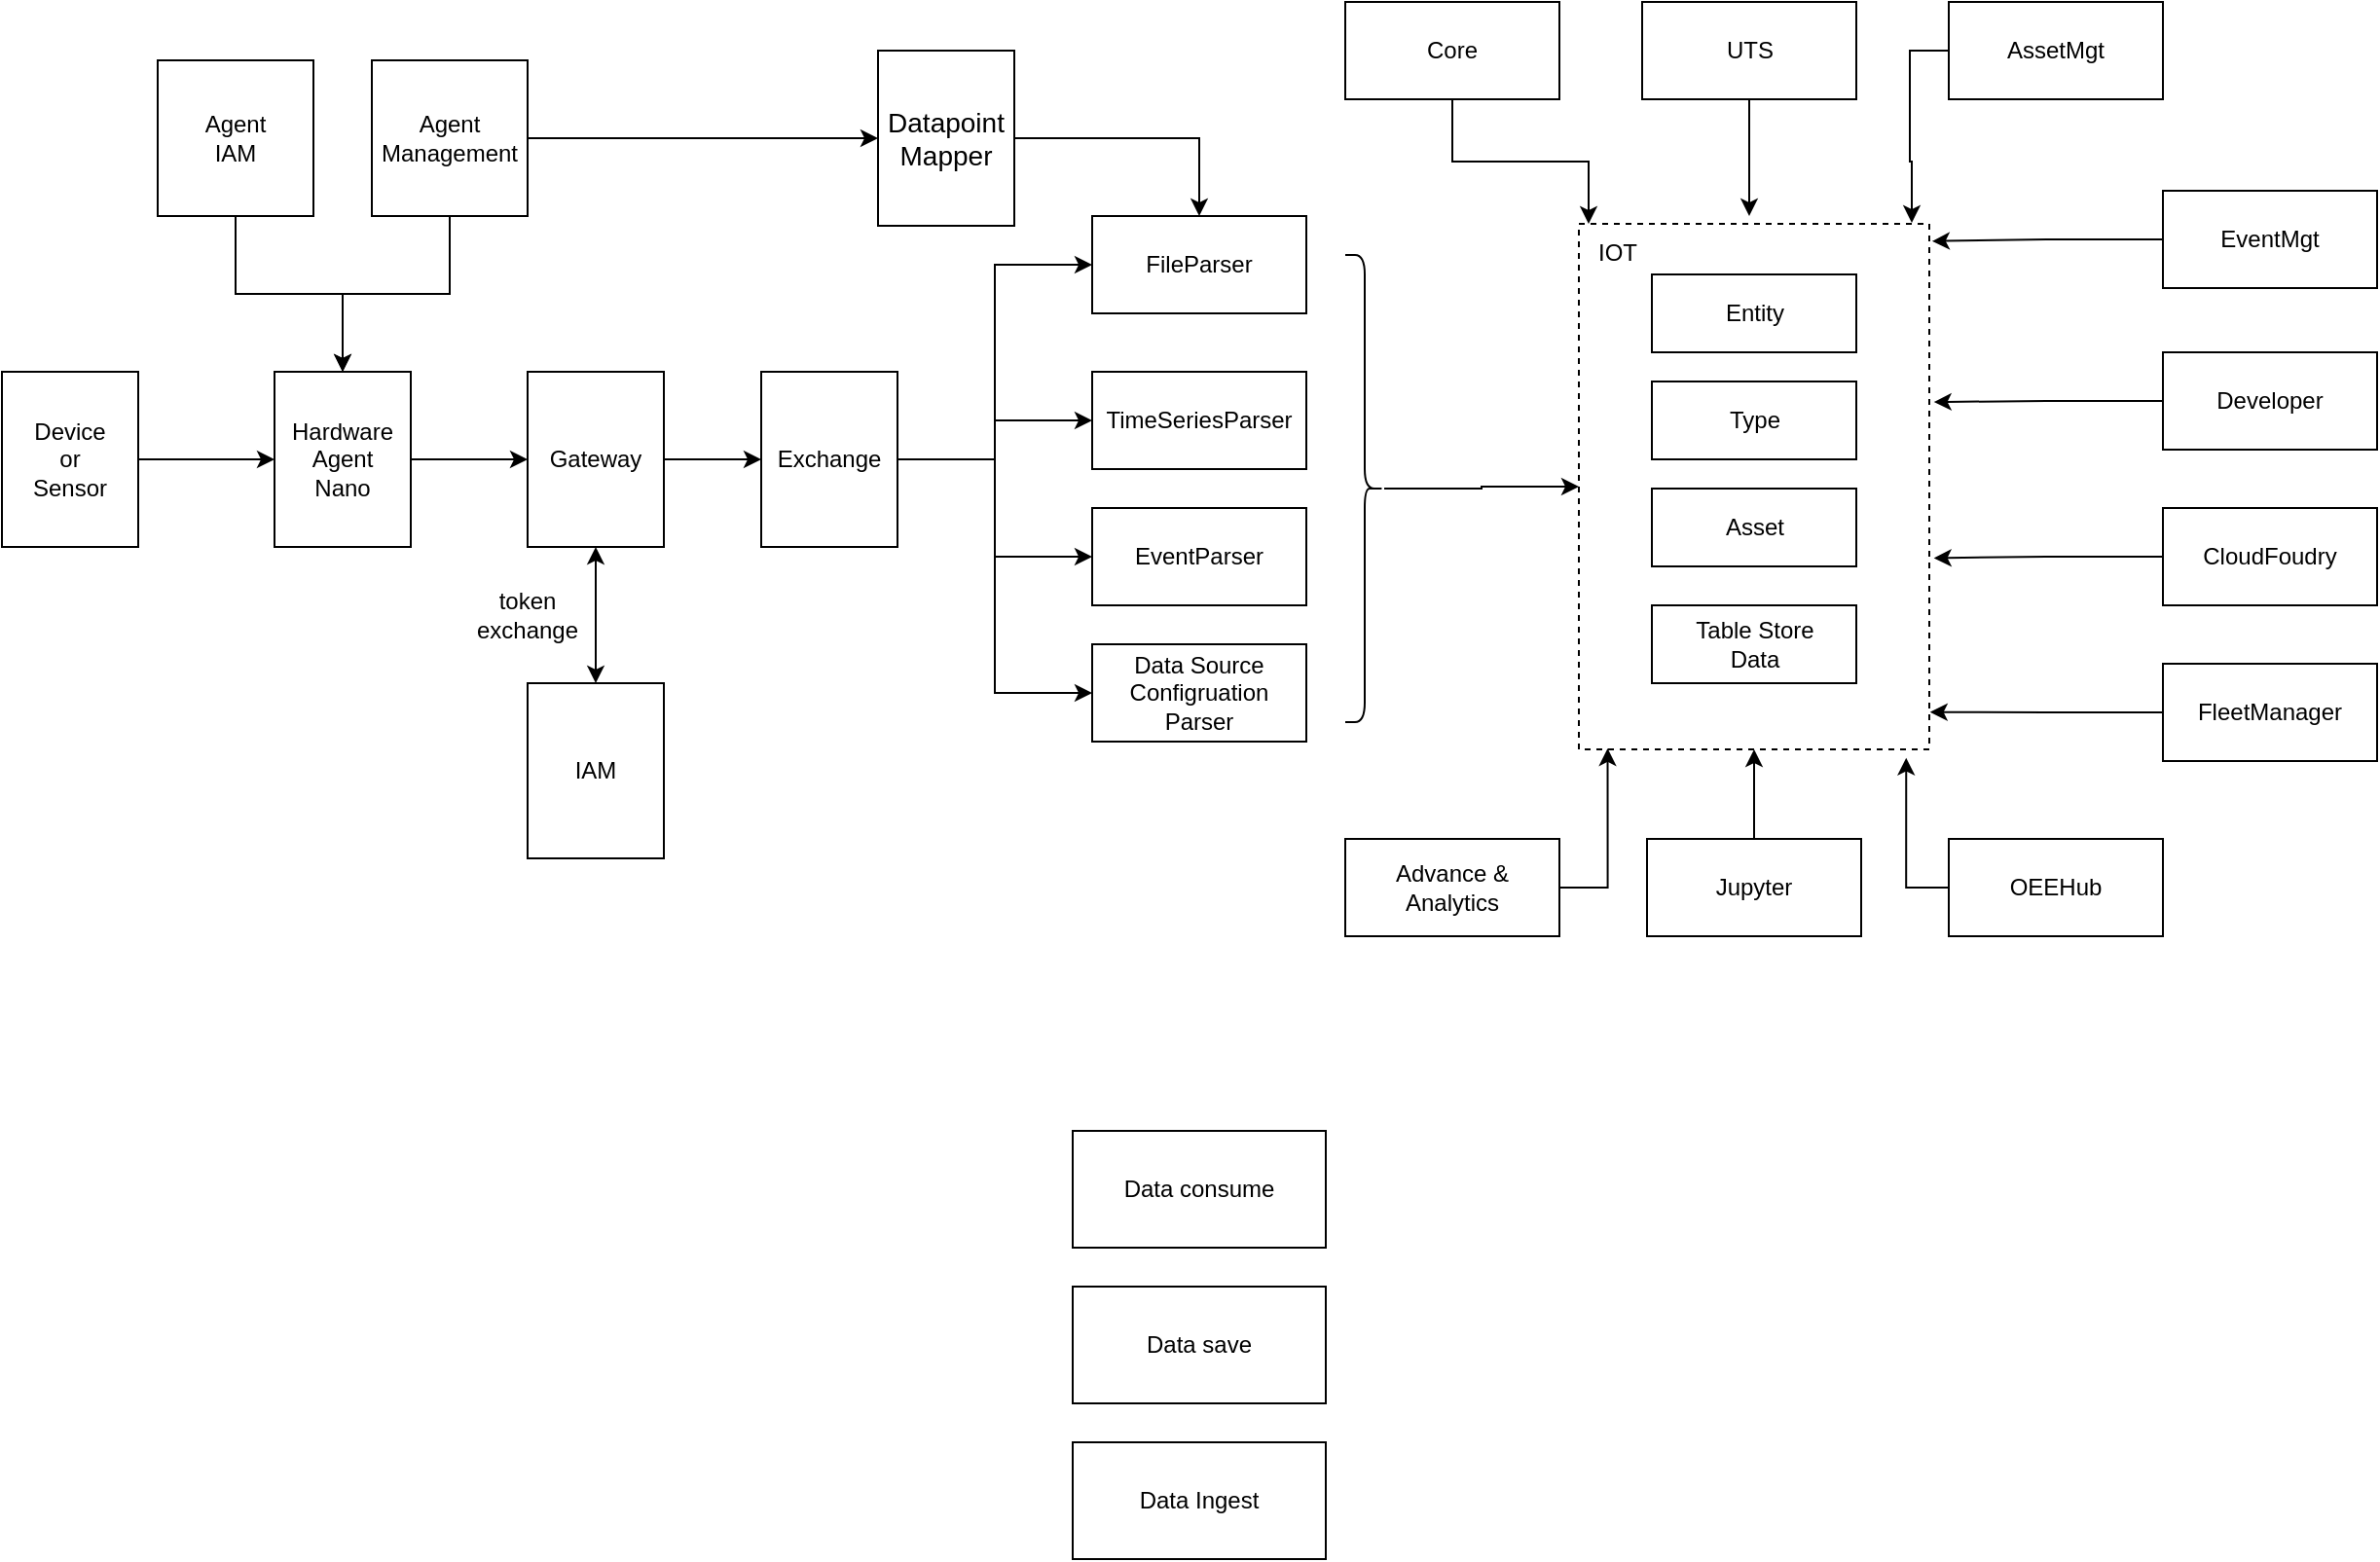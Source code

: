 <mxfile version="20.8.22" type="github"><diagram name="Page-1" id="Gea0iCd4BmjyHOqQIzp8"><mxGraphModel dx="1235" dy="568" grid="1" gridSize="10" guides="1" tooltips="1" connect="1" arrows="1" fold="1" page="1" pageScale="1" pageWidth="827" pageHeight="1169" math="0" shadow="0"><root><mxCell id="0"/><mxCell id="1" parent="0"/><mxCell id="7LKU8TGoPf8nIpHQMbau-7" value="" style="edgeStyle=orthogonalEdgeStyle;rounded=0;orthogonalLoop=1;jettySize=auto;html=1;" edge="1" parent="1" source="7LKU8TGoPf8nIpHQMbau-1" target="7LKU8TGoPf8nIpHQMbau-2"><mxGeometry relative="1" as="geometry"/></mxCell><mxCell id="7LKU8TGoPf8nIpHQMbau-1" value="Device&lt;br&gt;or&lt;br&gt;Sensor" style="rounded=0;whiteSpace=wrap;html=1;" vertex="1" parent="1"><mxGeometry x="40" y="230" width="70" height="90" as="geometry"/></mxCell><mxCell id="7LKU8TGoPf8nIpHQMbau-9" value="" style="edgeStyle=orthogonalEdgeStyle;rounded=0;orthogonalLoop=1;jettySize=auto;html=1;" edge="1" parent="1" source="7LKU8TGoPf8nIpHQMbau-2" target="7LKU8TGoPf8nIpHQMbau-8"><mxGeometry relative="1" as="geometry"/></mxCell><mxCell id="7LKU8TGoPf8nIpHQMbau-2" value="Hardware&lt;br&gt;Agent&lt;br&gt;Nano" style="rounded=0;whiteSpace=wrap;html=1;" vertex="1" parent="1"><mxGeometry x="180" y="230" width="70" height="90" as="geometry"/></mxCell><mxCell id="7LKU8TGoPf8nIpHQMbau-5" style="edgeStyle=orthogonalEdgeStyle;rounded=0;orthogonalLoop=1;jettySize=auto;html=1;entryX=0.5;entryY=0;entryDx=0;entryDy=0;" edge="1" parent="1" source="7LKU8TGoPf8nIpHQMbau-3" target="7LKU8TGoPf8nIpHQMbau-2"><mxGeometry relative="1" as="geometry"/></mxCell><mxCell id="7LKU8TGoPf8nIpHQMbau-23" value="" style="edgeStyle=orthogonalEdgeStyle;rounded=0;orthogonalLoop=1;jettySize=auto;html=1;" edge="1" parent="1" source="7LKU8TGoPf8nIpHQMbau-3"><mxGeometry relative="1" as="geometry"><mxPoint x="490" y="110" as="targetPoint"/></mxGeometry></mxCell><mxCell id="7LKU8TGoPf8nIpHQMbau-3" value="Agent&lt;br&gt;Management" style="rounded=0;whiteSpace=wrap;html=1;" vertex="1" parent="1"><mxGeometry x="230" y="70" width="80" height="80" as="geometry"/></mxCell><mxCell id="7LKU8TGoPf8nIpHQMbau-6" value="" style="edgeStyle=orthogonalEdgeStyle;rounded=0;orthogonalLoop=1;jettySize=auto;html=1;" edge="1" parent="1" source="7LKU8TGoPf8nIpHQMbau-4" target="7LKU8TGoPf8nIpHQMbau-2"><mxGeometry relative="1" as="geometry"/></mxCell><mxCell id="7LKU8TGoPf8nIpHQMbau-4" value="Agent&lt;br&gt;IAM" style="rounded=0;whiteSpace=wrap;html=1;" vertex="1" parent="1"><mxGeometry x="120" y="70" width="80" height="80" as="geometry"/></mxCell><mxCell id="7LKU8TGoPf8nIpHQMbau-16" value="" style="edgeStyle=orthogonalEdgeStyle;rounded=0;orthogonalLoop=1;jettySize=auto;html=1;" edge="1" parent="1" source="7LKU8TGoPf8nIpHQMbau-8" target="7LKU8TGoPf8nIpHQMbau-15"><mxGeometry relative="1" as="geometry"/></mxCell><mxCell id="7LKU8TGoPf8nIpHQMbau-8" value="Gateway&lt;br&gt;" style="rounded=0;whiteSpace=wrap;html=1;" vertex="1" parent="1"><mxGeometry x="310" y="230" width="70" height="90" as="geometry"/></mxCell><mxCell id="7LKU8TGoPf8nIpHQMbau-10" value="token exchange" style="text;html=1;strokeColor=none;fillColor=none;align=center;verticalAlign=middle;whiteSpace=wrap;rounded=0;" vertex="1" parent="1"><mxGeometry x="280" y="340" width="60" height="30" as="geometry"/></mxCell><mxCell id="7LKU8TGoPf8nIpHQMbau-12" value="IAM" style="rounded=0;whiteSpace=wrap;html=1;" vertex="1" parent="1"><mxGeometry x="310" y="390" width="70" height="90" as="geometry"/></mxCell><mxCell id="7LKU8TGoPf8nIpHQMbau-14" value="" style="endArrow=classic;startArrow=classic;html=1;rounded=0;entryX=0.5;entryY=1;entryDx=0;entryDy=0;exitX=0.5;exitY=0;exitDx=0;exitDy=0;" edge="1" parent="1" source="7LKU8TGoPf8nIpHQMbau-12" target="7LKU8TGoPf8nIpHQMbau-8"><mxGeometry width="50" height="50" relative="1" as="geometry"><mxPoint x="410" y="370" as="sourcePoint"/><mxPoint x="460" y="320" as="targetPoint"/></mxGeometry></mxCell><mxCell id="7LKU8TGoPf8nIpHQMbau-25" value="" style="edgeStyle=orthogonalEdgeStyle;rounded=0;orthogonalLoop=1;jettySize=auto;html=1;" edge="1" parent="1" source="7LKU8TGoPf8nIpHQMbau-15" target="7LKU8TGoPf8nIpHQMbau-19"><mxGeometry relative="1" as="geometry"/></mxCell><mxCell id="7LKU8TGoPf8nIpHQMbau-26" style="edgeStyle=orthogonalEdgeStyle;rounded=0;orthogonalLoop=1;jettySize=auto;html=1;entryX=0;entryY=0.5;entryDx=0;entryDy=0;" edge="1" parent="1" source="7LKU8TGoPf8nIpHQMbau-15" target="7LKU8TGoPf8nIpHQMbau-18"><mxGeometry relative="1" as="geometry"/></mxCell><mxCell id="7LKU8TGoPf8nIpHQMbau-27" style="edgeStyle=orthogonalEdgeStyle;rounded=0;orthogonalLoop=1;jettySize=auto;html=1;entryX=0;entryY=0.5;entryDx=0;entryDy=0;" edge="1" parent="1" source="7LKU8TGoPf8nIpHQMbau-15" target="7LKU8TGoPf8nIpHQMbau-17"><mxGeometry relative="1" as="geometry"/></mxCell><mxCell id="7LKU8TGoPf8nIpHQMbau-28" style="edgeStyle=orthogonalEdgeStyle;rounded=0;orthogonalLoop=1;jettySize=auto;html=1;entryX=0;entryY=0.5;entryDx=0;entryDy=0;" edge="1" parent="1" source="7LKU8TGoPf8nIpHQMbau-15" target="7LKU8TGoPf8nIpHQMbau-20"><mxGeometry relative="1" as="geometry"/></mxCell><mxCell id="7LKU8TGoPf8nIpHQMbau-15" value="Exchange" style="rounded=0;whiteSpace=wrap;html=1;" vertex="1" parent="1"><mxGeometry x="430" y="230" width="70" height="90" as="geometry"/></mxCell><mxCell id="7LKU8TGoPf8nIpHQMbau-17" value="FileParser" style="rounded=0;whiteSpace=wrap;html=1;" vertex="1" parent="1"><mxGeometry x="600" y="150" width="110" height="50" as="geometry"/></mxCell><mxCell id="7LKU8TGoPf8nIpHQMbau-18" value="TimeSeriesParser" style="rounded=0;whiteSpace=wrap;html=1;" vertex="1" parent="1"><mxGeometry x="600" y="230" width="110" height="50" as="geometry"/></mxCell><mxCell id="7LKU8TGoPf8nIpHQMbau-19" value="EventParser" style="rounded=0;whiteSpace=wrap;html=1;" vertex="1" parent="1"><mxGeometry x="600" y="300" width="110" height="50" as="geometry"/></mxCell><mxCell id="7LKU8TGoPf8nIpHQMbau-20" value="Data Source&lt;br&gt;Configruation&lt;br&gt;Parser" style="rounded=0;whiteSpace=wrap;html=1;" vertex="1" parent="1"><mxGeometry x="600" y="370" width="110" height="50" as="geometry"/></mxCell><mxCell id="7LKU8TGoPf8nIpHQMbau-24" style="edgeStyle=orthogonalEdgeStyle;rounded=0;orthogonalLoop=1;jettySize=auto;html=1;entryX=0.5;entryY=0;entryDx=0;entryDy=0;" edge="1" parent="1" source="7LKU8TGoPf8nIpHQMbau-21" target="7LKU8TGoPf8nIpHQMbau-17"><mxGeometry relative="1" as="geometry"/></mxCell><mxCell id="7LKU8TGoPf8nIpHQMbau-21" value="&lt;font style=&quot;font-size: 14px;&quot;&gt;Datapoint&lt;br&gt;Mapper&lt;/font&gt;" style="rounded=0;whiteSpace=wrap;html=1;" vertex="1" parent="1"><mxGeometry x="490" y="65" width="70" height="90" as="geometry"/></mxCell><mxCell id="7LKU8TGoPf8nIpHQMbau-37" value="" style="edgeStyle=orthogonalEdgeStyle;rounded=0;orthogonalLoop=1;jettySize=auto;html=1;" edge="1" parent="1" source="7LKU8TGoPf8nIpHQMbau-29" target="7LKU8TGoPf8nIpHQMbau-31"><mxGeometry relative="1" as="geometry"/></mxCell><mxCell id="7LKU8TGoPf8nIpHQMbau-29" value="" style="shape=curlyBracket;whiteSpace=wrap;html=1;rounded=1;flipH=1;labelPosition=right;verticalLabelPosition=middle;align=left;verticalAlign=middle;size=0.5;" vertex="1" parent="1"><mxGeometry x="730" y="170" width="20" height="240" as="geometry"/></mxCell><mxCell id="7LKU8TGoPf8nIpHQMbau-31" value="" style="rounded=0;whiteSpace=wrap;html=1;dashed=1;" vertex="1" parent="1"><mxGeometry x="850" y="154" width="180" height="270" as="geometry"/></mxCell><mxCell id="7LKU8TGoPf8nIpHQMbau-32" value="Entity" style="rounded=0;whiteSpace=wrap;html=1;" vertex="1" parent="1"><mxGeometry x="887.5" y="180" width="105" height="40" as="geometry"/></mxCell><mxCell id="7LKU8TGoPf8nIpHQMbau-34" value="Type" style="rounded=0;whiteSpace=wrap;html=1;" vertex="1" parent="1"><mxGeometry x="887.5" y="235" width="105" height="40" as="geometry"/></mxCell><mxCell id="7LKU8TGoPf8nIpHQMbau-35" value="Asset" style="rounded=0;whiteSpace=wrap;html=1;" vertex="1" parent="1"><mxGeometry x="887.5" y="290" width="105" height="40" as="geometry"/></mxCell><mxCell id="7LKU8TGoPf8nIpHQMbau-36" value="Table Store&lt;br&gt;Data" style="rounded=0;whiteSpace=wrap;html=1;" vertex="1" parent="1"><mxGeometry x="887.5" y="350" width="105" height="40" as="geometry"/></mxCell><mxCell id="7LKU8TGoPf8nIpHQMbau-39" value="IOT" style="text;html=1;strokeColor=none;fillColor=none;align=center;verticalAlign=middle;whiteSpace=wrap;rounded=0;" vertex="1" parent="1"><mxGeometry x="840" y="154" width="60" height="30" as="geometry"/></mxCell><mxCell id="7LKU8TGoPf8nIpHQMbau-56" style="edgeStyle=orthogonalEdgeStyle;rounded=0;orthogonalLoop=1;jettySize=auto;html=1;entryX=0.25;entryY=0;entryDx=0;entryDy=0;fontSize=14;" edge="1" parent="1" source="7LKU8TGoPf8nIpHQMbau-40" target="7LKU8TGoPf8nIpHQMbau-39"><mxGeometry relative="1" as="geometry"/></mxCell><mxCell id="7LKU8TGoPf8nIpHQMbau-40" value="Core" style="rounded=0;whiteSpace=wrap;html=1;" vertex="1" parent="1"><mxGeometry x="730" y="40" width="110" height="50" as="geometry"/></mxCell><mxCell id="7LKU8TGoPf8nIpHQMbau-59" style="edgeStyle=orthogonalEdgeStyle;rounded=0;orthogonalLoop=1;jettySize=auto;html=1;fontSize=14;" edge="1" parent="1" source="7LKU8TGoPf8nIpHQMbau-41"><mxGeometry relative="1" as="geometry"><mxPoint x="937.5" y="150" as="targetPoint"/></mxGeometry></mxCell><mxCell id="7LKU8TGoPf8nIpHQMbau-41" value="UTS" style="rounded=0;whiteSpace=wrap;html=1;" vertex="1" parent="1"><mxGeometry x="882.5" y="40" width="110" height="50" as="geometry"/></mxCell><mxCell id="7LKU8TGoPf8nIpHQMbau-60" style="edgeStyle=orthogonalEdgeStyle;rounded=0;orthogonalLoop=1;jettySize=auto;html=1;entryX=0.95;entryY=-0.002;entryDx=0;entryDy=0;entryPerimeter=0;fontSize=14;" edge="1" parent="1" source="7LKU8TGoPf8nIpHQMbau-42" target="7LKU8TGoPf8nIpHQMbau-31"><mxGeometry relative="1" as="geometry"/></mxCell><mxCell id="7LKU8TGoPf8nIpHQMbau-42" value="AssetMgt" style="rounded=0;whiteSpace=wrap;html=1;" vertex="1" parent="1"><mxGeometry x="1040" y="40" width="110" height="50" as="geometry"/></mxCell><mxCell id="7LKU8TGoPf8nIpHQMbau-62" style="edgeStyle=orthogonalEdgeStyle;rounded=0;orthogonalLoop=1;jettySize=auto;html=1;entryX=1.008;entryY=0.033;entryDx=0;entryDy=0;entryPerimeter=0;fontSize=14;" edge="1" parent="1" source="7LKU8TGoPf8nIpHQMbau-43" target="7LKU8TGoPf8nIpHQMbau-31"><mxGeometry relative="1" as="geometry"/></mxCell><mxCell id="7LKU8TGoPf8nIpHQMbau-43" value="EventMgt" style="rounded=0;whiteSpace=wrap;html=1;" vertex="1" parent="1"><mxGeometry x="1150" y="137" width="110" height="50" as="geometry"/></mxCell><mxCell id="7LKU8TGoPf8nIpHQMbau-63" style="edgeStyle=orthogonalEdgeStyle;rounded=0;orthogonalLoop=1;jettySize=auto;html=1;entryX=1.013;entryY=0.339;entryDx=0;entryDy=0;entryPerimeter=0;fontSize=14;" edge="1" parent="1" source="7LKU8TGoPf8nIpHQMbau-44" target="7LKU8TGoPf8nIpHQMbau-31"><mxGeometry relative="1" as="geometry"/></mxCell><mxCell id="7LKU8TGoPf8nIpHQMbau-44" value="Developer" style="rounded=0;whiteSpace=wrap;html=1;" vertex="1" parent="1"><mxGeometry x="1150" y="220" width="110" height="50" as="geometry"/></mxCell><mxCell id="7LKU8TGoPf8nIpHQMbau-64" style="edgeStyle=orthogonalEdgeStyle;rounded=0;orthogonalLoop=1;jettySize=auto;html=1;entryX=1.013;entryY=0.636;entryDx=0;entryDy=0;entryPerimeter=0;fontSize=14;" edge="1" parent="1" source="7LKU8TGoPf8nIpHQMbau-45" target="7LKU8TGoPf8nIpHQMbau-31"><mxGeometry relative="1" as="geometry"/></mxCell><mxCell id="7LKU8TGoPf8nIpHQMbau-45" value="CloudFoudry" style="rounded=0;whiteSpace=wrap;html=1;" vertex="1" parent="1"><mxGeometry x="1150" y="300" width="110" height="50" as="geometry"/></mxCell><mxCell id="7LKU8TGoPf8nIpHQMbau-65" style="edgeStyle=orthogonalEdgeStyle;rounded=0;orthogonalLoop=1;jettySize=auto;html=1;entryX=1.002;entryY=0.929;entryDx=0;entryDy=0;entryPerimeter=0;fontSize=14;" edge="1" parent="1" source="7LKU8TGoPf8nIpHQMbau-46" target="7LKU8TGoPf8nIpHQMbau-31"><mxGeometry relative="1" as="geometry"/></mxCell><mxCell id="7LKU8TGoPf8nIpHQMbau-46" value="FleetManager" style="rounded=0;whiteSpace=wrap;html=1;" vertex="1" parent="1"><mxGeometry x="1150" y="380" width="110" height="50" as="geometry"/></mxCell><mxCell id="7LKU8TGoPf8nIpHQMbau-66" style="edgeStyle=orthogonalEdgeStyle;rounded=0;orthogonalLoop=1;jettySize=auto;html=1;entryX=0.934;entryY=1.016;entryDx=0;entryDy=0;entryPerimeter=0;fontSize=14;" edge="1" parent="1" source="7LKU8TGoPf8nIpHQMbau-47" target="7LKU8TGoPf8nIpHQMbau-31"><mxGeometry relative="1" as="geometry"/></mxCell><mxCell id="7LKU8TGoPf8nIpHQMbau-47" value="OEEHub" style="rounded=0;whiteSpace=wrap;html=1;" vertex="1" parent="1"><mxGeometry x="1040" y="470" width="110" height="50" as="geometry"/></mxCell><mxCell id="7LKU8TGoPf8nIpHQMbau-67" style="edgeStyle=orthogonalEdgeStyle;rounded=0;orthogonalLoop=1;jettySize=auto;html=1;entryX=0.5;entryY=1;entryDx=0;entryDy=0;fontSize=14;" edge="1" parent="1" source="7LKU8TGoPf8nIpHQMbau-48" target="7LKU8TGoPf8nIpHQMbau-31"><mxGeometry relative="1" as="geometry"/></mxCell><mxCell id="7LKU8TGoPf8nIpHQMbau-48" value="Jupyter" style="rounded=0;whiteSpace=wrap;html=1;" vertex="1" parent="1"><mxGeometry x="885" y="470" width="110" height="50" as="geometry"/></mxCell><mxCell id="7LKU8TGoPf8nIpHQMbau-68" style="edgeStyle=orthogonalEdgeStyle;rounded=0;orthogonalLoop=1;jettySize=auto;html=1;entryX=0.082;entryY=0.998;entryDx=0;entryDy=0;entryPerimeter=0;fontSize=14;" edge="1" parent="1" source="7LKU8TGoPf8nIpHQMbau-49" target="7LKU8TGoPf8nIpHQMbau-31"><mxGeometry relative="1" as="geometry"/></mxCell><mxCell id="7LKU8TGoPf8nIpHQMbau-49" value="Advance &amp;amp; Analytics" style="rounded=0;whiteSpace=wrap;html=1;" vertex="1" parent="1"><mxGeometry x="730" y="470" width="110" height="50" as="geometry"/></mxCell><mxCell id="7LKU8TGoPf8nIpHQMbau-50" value="Data Ingest" style="rounded=0;whiteSpace=wrap;html=1;" vertex="1" parent="1"><mxGeometry x="590" y="780" width="130" height="60" as="geometry"/></mxCell><mxCell id="7LKU8TGoPf8nIpHQMbau-51" value="Data save" style="rounded=0;whiteSpace=wrap;html=1;" vertex="1" parent="1"><mxGeometry x="590" y="700" width="130" height="60" as="geometry"/></mxCell><mxCell id="7LKU8TGoPf8nIpHQMbau-52" value="Data consume" style="rounded=0;whiteSpace=wrap;html=1;" vertex="1" parent="1"><mxGeometry x="590" y="620" width="130" height="60" as="geometry"/></mxCell></root></mxGraphModel></diagram></mxfile>